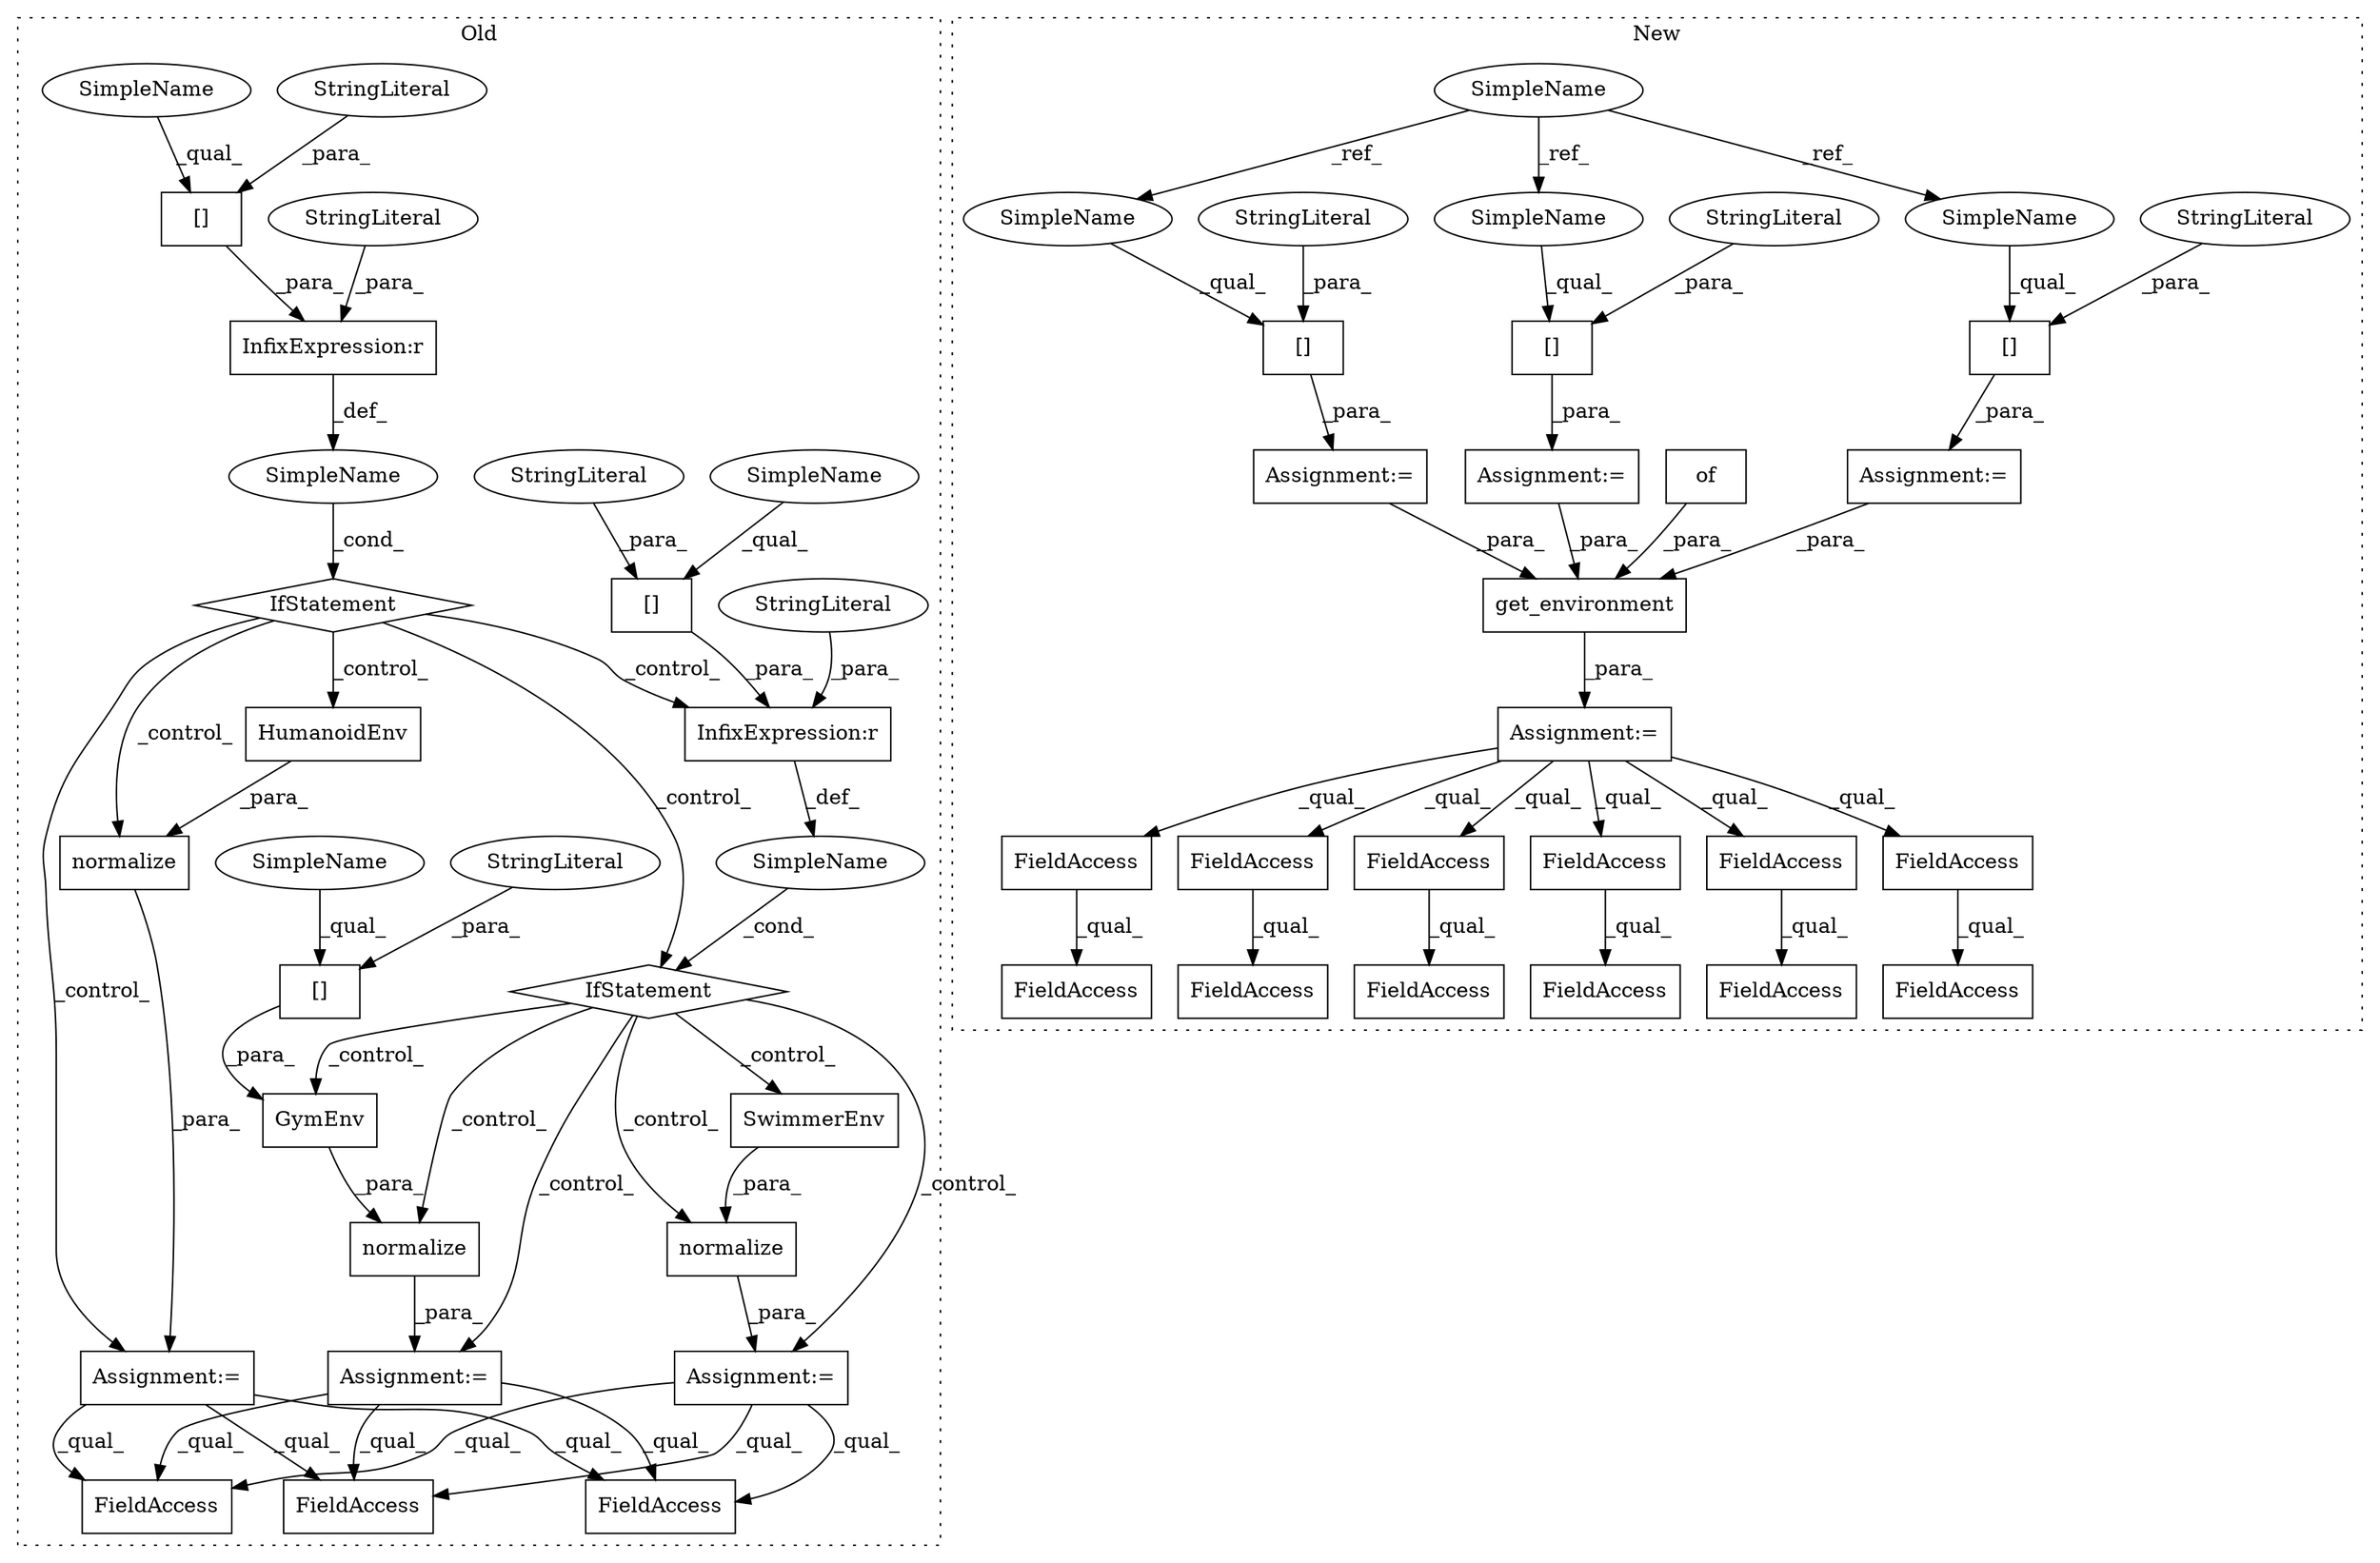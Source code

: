 digraph G {
subgraph cluster0 {
1 [label="SwimmerEnv" a="32" s="2744" l="12" shape="box"];
3 [label="SimpleName" a="42" s="" l="" shape="ellipse"];
4 [label="normalize" a="32" s="2783,2820" l="10,1" shape="box"];
5 [label="SimpleName" a="42" s="" l="" shape="ellipse"];
7 [label="InfixExpression:r" a="27" s="2701" l="4" shape="box"];
8 [label="[]" a="2" s="2682,2700" l="8,1" shape="box"];
9 [label="StringLiteral" a="45" s="2705" l="15" shape="ellipse"];
10 [label="StringLiteral" a="45" s="2690" l="10" shape="ellipse"];
12 [label="[]" a="2" s="2583,2601" l="8,1" shape="box"];
14 [label="StringLiteral" a="45" s="2591" l="10" shape="ellipse"];
15 [label="[]" a="2" s="2800,2818" l="8,1" shape="box"];
19 [label="StringLiteral" a="45" s="2808" l="10" shape="ellipse"];
20 [label="GymEnv" a="32" s="2793,2819" l="7,1" shape="box"];
21 [label="HumanoidEnv" a="32" s="2646" l="13" shape="box"];
22 [label="FieldAccess" a="22" s="3187" l="8" shape="box"];
23 [label="InfixExpression:r" a="27" s="2602" l="4" shape="box"];
24 [label="normalize" a="32" s="2636,2659" l="10,1" shape="box"];
25 [label="IfStatement" a="25" s="2579,2622" l="4,2" shape="diamond"];
26 [label="normalize" a="32" s="2734,2756" l="10,1" shape="box"];
27 [label="IfStatement" a="25" s="2678,2720" l="4,2" shape="diamond"];
31 [label="StringLiteral" a="45" s="2606" l="16" shape="ellipse"];
45 [label="Assignment:=" a="7" s="2635" l="1" shape="box"];
46 [label="Assignment:=" a="7" s="2782" l="1" shape="box"];
48 [label="Assignment:=" a="7" s="2733" l="1" shape="box"];
50 [label="FieldAccess" a="22" s="3232" l="8" shape="box"];
51 [label="FieldAccess" a="22" s="3279" l="8" shape="box"];
55 [label="SimpleName" a="42" s="2583" l="7" shape="ellipse"];
56 [label="SimpleName" a="42" s="2800" l="7" shape="ellipse"];
57 [label="SimpleName" a="42" s="2682" l="7" shape="ellipse"];
label = "Old";
style="dotted";
}
subgraph cluster1 {
2 [label="[]" a="2" s="2283,2299" l="8,1" shape="box"];
6 [label="StringLiteral" a="45" s="2291" l="8" shape="ellipse"];
11 [label="SimpleName" a="42" s="1758" l="7" shape="ellipse"];
13 [label="[]" a="2" s="2255,2269" l="8,1" shape="box"];
16 [label="StringLiteral" a="45" s="2263" l="6" shape="ellipse"];
17 [label="[]" a="2" s="2225,2243" l="8,1" shape="box"];
18 [label="StringLiteral" a="45" s="2233" l="10" shape="ellipse"];
28 [label="Assignment:=" a="7" s="2282" l="1" shape="box"];
29 [label="FieldAccess" a="22" s="2939" l="22" shape="box"];
30 [label="FieldAccess" a="22" s="2911" l="21" shape="box"];
32 [label="FieldAccess" a="22" s="2758" l="27" shape="box"];
33 [label="FieldAccess" a="22" s="2414" l="27" shape="box"];
34 [label="FieldAccess" a="22" s="2939" l="16" shape="box"];
35 [label="FieldAccess" a="22" s="2758" l="21" shape="box"];
36 [label="FieldAccess" a="22" s="2845" l="27" shape="box"];
37 [label="FieldAccess" a="22" s="2442" l="16" shape="box"];
38 [label="FieldAccess" a="22" s="2414" l="21" shape="box"];
39 [label="FieldAccess" a="22" s="2911" l="27" shape="box"];
40 [label="FieldAccess" a="22" s="2845" l="21" shape="box"];
41 [label="FieldAccess" a="22" s="2442" l="22" shape="box"];
42 [label="of" a="32" s="2351" l="4" shape="box"];
43 [label="Assignment:=" a="7" s="2254" l="1" shape="box"];
44 [label="Assignment:=" a="7" s="2224" l="1" shape="box"];
47 [label="Assignment:=" a="7" s="2309" l="1" shape="box"];
49 [label="get_environment" a="32" s="2310,2355" l="16,1" shape="box"];
52 [label="SimpleName" a="42" s="2255" l="7" shape="ellipse"];
53 [label="SimpleName" a="42" s="2283" l="7" shape="ellipse"];
54 [label="SimpleName" a="42" s="2225" l="7" shape="ellipse"];
label = "New";
style="dotted";
}
1 -> 26 [label="_para_"];
2 -> 28 [label="_para_"];
3 -> 27 [label="_cond_"];
4 -> 46 [label="_para_"];
5 -> 25 [label="_cond_"];
6 -> 2 [label="_para_"];
7 -> 3 [label="_def_"];
8 -> 7 [label="_para_"];
9 -> 7 [label="_para_"];
10 -> 8 [label="_para_"];
11 -> 53 [label="_ref_"];
11 -> 52 [label="_ref_"];
11 -> 54 [label="_ref_"];
12 -> 23 [label="_para_"];
13 -> 43 [label="_para_"];
14 -> 12 [label="_para_"];
15 -> 20 [label="_para_"];
16 -> 13 [label="_para_"];
17 -> 44 [label="_para_"];
18 -> 17 [label="_para_"];
19 -> 15 [label="_para_"];
20 -> 4 [label="_para_"];
21 -> 24 [label="_para_"];
23 -> 5 [label="_def_"];
24 -> 45 [label="_para_"];
25 -> 27 [label="_control_"];
25 -> 21 [label="_control_"];
25 -> 45 [label="_control_"];
25 -> 24 [label="_control_"];
25 -> 7 [label="_control_"];
26 -> 48 [label="_para_"];
27 -> 26 [label="_control_"];
27 -> 1 [label="_control_"];
27 -> 46 [label="_control_"];
27 -> 20 [label="_control_"];
27 -> 4 [label="_control_"];
27 -> 48 [label="_control_"];
28 -> 49 [label="_para_"];
30 -> 39 [label="_qual_"];
31 -> 23 [label="_para_"];
34 -> 29 [label="_qual_"];
35 -> 32 [label="_qual_"];
37 -> 41 [label="_qual_"];
38 -> 33 [label="_qual_"];
40 -> 36 [label="_qual_"];
42 -> 49 [label="_para_"];
43 -> 49 [label="_para_"];
44 -> 49 [label="_para_"];
45 -> 51 [label="_qual_"];
45 -> 22 [label="_qual_"];
45 -> 50 [label="_qual_"];
46 -> 50 [label="_qual_"];
46 -> 51 [label="_qual_"];
46 -> 22 [label="_qual_"];
47 -> 30 [label="_qual_"];
47 -> 37 [label="_qual_"];
47 -> 38 [label="_qual_"];
47 -> 40 [label="_qual_"];
47 -> 34 [label="_qual_"];
47 -> 35 [label="_qual_"];
48 -> 50 [label="_qual_"];
48 -> 22 [label="_qual_"];
48 -> 51 [label="_qual_"];
49 -> 47 [label="_para_"];
52 -> 13 [label="_qual_"];
53 -> 2 [label="_qual_"];
54 -> 17 [label="_qual_"];
55 -> 12 [label="_qual_"];
56 -> 15 [label="_qual_"];
57 -> 8 [label="_qual_"];
}